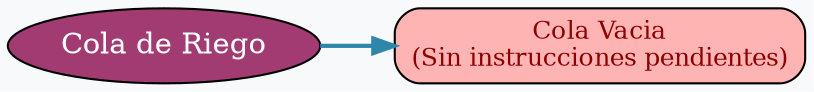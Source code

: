 digraph ColaRiego {
    rankdir=LR;
    node [shape=rectangle, style="filled,rounded", fontsize=12];
    edge [color="#2E86AB", penwidth=2];
    bgcolor="#F8F9FA";

    "Titulo" [label="Cola de Riego", shape=ellipse, fillcolor="#A23B72", fontcolor=white, fontsize=14];

    "Cola_Vacia" [label="Cola Vacia\n(Sin instrucciones pendientes)", fillcolor="#FFB4B4", fontcolor="#8B0000"];
    "Titulo" -> "Cola_Vacia";
}
